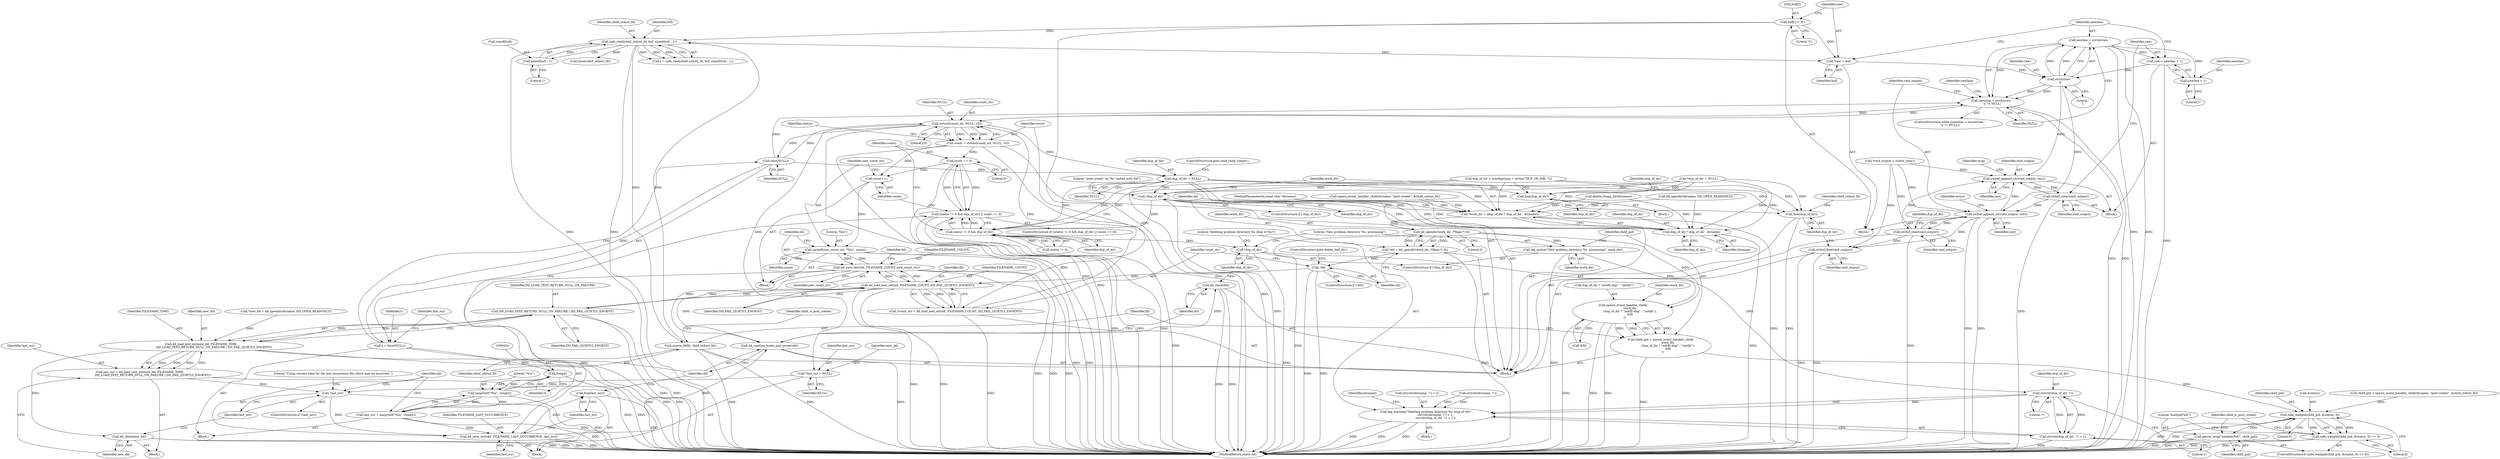 digraph "0_abrt_8939398b82006ba1fec4ed491339fc075f43fc7c_0@API" {
"1000224" [label="(Call,newline = strchr(raw, '\n'))"];
"1000226" [label="(Call,strchr(raw, '\n'))"];
"1000218" [label="(Call,*raw = buf)"];
"1000212" [label="(Call,buf[r] = '\0')"];
"1000200" [label="(Call,safe_read(child_stdout_fd, buf, sizeof(buf) - 1))"];
"1000469" [label="(Call,xmove_fd(fd, child_stdout_fd))"];
"1000203" [label="(Call,sizeof(buf) - 1)"];
"1000267" [label="(Call,raw = newline + 1)"];
"1000224" [label="(Call,newline = strchr(raw, '\n'))"];
"1000223" [label="(Call,(newline = strchr(raw, '\n')) != NULL)"];
"1000346" [label="(Call,strtoul(count_str, NULL, 10))"];
"1000344" [label="(Call,count = strtoul(count_str, NULL, 10))"];
"1000357" [label="(Call,count == 0)"];
"1000351" [label="(Call,(status != 0 && dup_of_dir) || count == 0)"];
"1000361" [label="(Call,count++)"];
"1000364" [label="(Call,sprintf(new_count_str, \"%lu\", count))"];
"1000368" [label="(Call,dd_save_text(dd, FILENAME_COUNT, new_count_str))"];
"1000339" [label="(Call,dd_load_text_ext(dd, FILENAME_COUNT, DD_FAIL_QUIETLY_ENOENT))"];
"1000337" [label="(Call,*count_str = dd_load_text_ext(dd, FILENAME_COUNT, DD_FAIL_QUIETLY_ENOENT))"];
"1000399" [label="(Call,DD_LOAD_TEXT_RETURN_NULL_ON_FAILURE | DD_FAIL_QUIETLY_ENOENT)"];
"1000396" [label="(Call,dd_load_text_ext(new_dd, FILENAME_TIME,\n                            DD_LOAD_TEXT_RETURN_NULL_ON_FAILURE | DD_FAIL_QUIETLY_ENOENT))"];
"1000394" [label="(Call,last_ocr = dd_load_text_ext(new_dd, FILENAME_TIME,\n                            DD_LOAD_TEXT_RETURN_NULL_ON_FAILURE | DD_FAIL_QUIETLY_ENOENT))"];
"1000409" [label="(Call,!last_ocr)"];
"1000426" [label="(Call,dd_save_text(dd, FILENAME_LAST_OCCURRENCE, last_ocr))"];
"1000430" [label="(Call,free(last_ocr))"];
"1000432" [label="(Call,dd_sanitize_mode_and_owner(dd))"];
"1000434" [label="(Call,dd_close(dd))"];
"1000402" [label="(Call,dd_close(new_dd))"];
"1000388" [label="(Call,*last_ocr = NULL)"];
"1000417" [label="(Call,time(NULL))"];
"1000415" [label="(Call,t = time(NULL))"];
"1000423" [label="(Call,(long)t)"];
"1000421" [label="(Call,xasprintf(\"%lu\", (long)t))"];
"1000419" [label="(Call,last_ocr = xasprintf(\"%lu\", (long)t))"];
"1000479" [label="(Call,dup_of_dir = NULL)"];
"1000256" [label="(Call,free(dup_of_dir))"];
"1000310" [label="(Call,!dup_of_dir)"];
"1000320" [label="(Call,*work_dir = (dup_of_dir ? dup_of_dir : dirname))"];
"1000329" [label="(Call,dd_opendir(work_dir, /*flags:*/ 0))"];
"1000327" [label="(Call,*dd = dd_opendir(work_dir, /*flags:*/ 0))"];
"1000333" [label="(Call,!dd)"];
"1000439" [label="(Call,log_notice(\"New problem directory %s, processing\", work_dir))"];
"1000461" [label="(Call,spawn_event_handler_child(\n                work_dir,\n                (dup_of_dir ? \"notify-dup\" : \"notify\"),\n                &fd\n    ))"];
"1000459" [label="(Call,child_pid = spawn_event_handler_child(\n                work_dir,\n                (dup_of_dir ? \"notify-dup\" : \"notify\"),\n                &fd\n    ))"];
"1000281" [label="(Call,safe_waitpid(child_pid, &status, 0))"];
"1000280" [label="(Call,safe_waitpid(child_pid, &status, 0) <= 0)"];
"1000287" [label="(Call,perror_msg(\"waitpid(%d)\", child_pid))"];
"1000322" [label="(Call,dup_of_dir ? dup_of_dir : dirname)"];
"1000352" [label="(Call,status != 0 && dup_of_dir)"];
"1000437" [label="(Call,!dup_of_dir)"];
"1000452" [label="(Call,strrchr(dup_of_dir, '/'))"];
"1000444" [label="(Call,log_warning(\"Deleting problem directory %s (dup of %s)\",\n                    strrchr(dirname, '/') + 1,\n                    strrchr(dup_of_dir, '/') + 1))"];
"1000451" [label="(Call,strrchr(dup_of_dir, '/') + 1)"];
"1000492" [label="(Call,free(dup_of_dir))"];
"1000269" [label="(Call,newline + 1)"];
"1000235" [label="(Call,strbuf_append_str(cmd_output, raw))"];
"1000265" [label="(Call,strbuf_clear(cmd_output))"];
"1000272" [label="(Call,strbuf_append_str(cmd_output, raw))"];
"1000475" [label="(Call,strbuf_clear(cmd_output))"];
"1000490" [label="(Call,strbuf_free(cmd_output))"];
"1000457" [label="(Identifier,dirname)"];
"1000287" [label="(Call,perror_msg(\"waitpid(%d)\", child_pid))"];
"1000333" [label="(Call,!dd)"];
"1000195" [label="(Identifier,errno)"];
"1000227" [label="(Identifier,raw)"];
"1000351" [label="(Call,(status != 0 && dup_of_dir) || count == 0)"];
"1000440" [label="(Literal,\"New problem directory %s, processing\")"];
"1000369" [label="(Identifier,dd)"];
"1000429" [label="(Identifier,last_ocr)"];
"1000345" [label="(Identifier,count)"];
"1000320" [label="(Call,*work_dir = (dup_of_dir ? dup_of_dir : dirname))"];
"1000328" [label="(Identifier,dd)"];
"1000395" [label="(Identifier,last_ocr)"];
"1000422" [label="(Literal,\"%lu\")"];
"1000346" [label="(Call,strtoul(count_str, NULL, 10))"];
"1000218" [label="(Call,*raw = buf)"];
"1000413" [label="(Literal,\"Using current time for the last occurrence file which may be incorrect.\")"];
"1000461" [label="(Call,spawn_event_handler_child(\n                work_dir,\n                (dup_of_dir ? \"notify-dup\" : \"notify\"),\n                &fd\n    ))"];
"1000397" [label="(Identifier,new_dd)"];
"1000463" [label="(Call,dup_of_dir ? \"notify-dup\" : \"notify\")"];
"1000354" [label="(Identifier,status)"];
"1000357" [label="(Call,count == 0)"];
"1000259" [label="(Identifier,dup_of_dir)"];
"1000219" [label="(Identifier,raw)"];
"1000240" [label="(Identifier,msg)"];
"1000334" [label="(Identifier,dd)"];
"1000410" [label="(Identifier,last_ocr)"];
"1000281" [label="(Call,safe_waitpid(child_pid, &status, 0))"];
"1000272" [label="(Call,strbuf_append_str(cmd_output, raw))"];
"1000204" [label="(Call,sizeof(buf))"];
"1000425" [label="(Identifier,t)"];
"1000478" [label="(Identifier,dup_of_dir)"];
"1000329" [label="(Call,dd_opendir(work_dir, /*flags:*/ 0))"];
"1000392" [label="(Identifier,new_dd)"];
"1000384" [label="(Call,dd_opendir(dirname, DD_OPEN_READONLY))"];
"1000498" [label="(MethodReturn,static int)"];
"1000420" [label="(Identifier,last_ocr)"];
"1000273" [label="(Identifier,cmd_output)"];
"1000350" [label="(ControlStructure,if ((status != 0 && dup_of_dir) || count == 0))"];
"1000482" [label="(ControlStructure,goto read_child_output;)"];
"1000481" [label="(Identifier,NULL)"];
"1000423" [label="(Call,(long)t)"];
"1000368" [label="(Call,dd_save_text(dd, FILENAME_COUNT, new_count_str))"];
"1000371" [label="(Identifier,new_count_str)"];
"1000447" [label="(Call,strrchr(dirname, '/'))"];
"1000467" [label="(Call,&fd)"];
"1000401" [label="(Identifier,DD_FAIL_QUIETLY_ENOENT)"];
"1000321" [label="(Identifier,work_dir)"];
"1000451" [label="(Call,strrchr(dup_of_dir, '/') + 1)"];
"1000203" [label="(Call,sizeof(buf) - 1)"];
"1000390" [label="(Identifier,NULL)"];
"1000441" [label="(Identifier,work_dir)"];
"1000361" [label="(Call,count++)"];
"1000236" [label="(Identifier,cmd_output)"];
"1000367" [label="(Identifier,count)"];
"1000342" [label="(Identifier,DD_FAIL_QUIETLY_ENOENT)"];
"1000491" [label="(Identifier,cmd_output)"];
"1000432" [label="(Call,dd_sanitize_mode_and_owner(dd))"];
"1000171" [label="(Call,child_pid = spawn_event_handler_child(dirname, \"post-create\", &child_stdout_fd))"];
"1000225" [label="(Identifier,newline)"];
"1000433" [label="(Identifier,dd)"];
"1000323" [label="(Identifier,dup_of_dir)"];
"1000493" [label="(Identifier,dup_of_dir)"];
"1000366" [label="(Literal,\"%lu\")"];
"1000353" [label="(Call,status != 0)"];
"1000476" [label="(Identifier,cmd_output)"];
"1000437" [label="(Call,!dup_of_dir)"];
"1000200" [label="(Call,safe_read(child_stdout_fd, buf, sizeof(buf) - 1))"];
"1000444" [label="(Call,log_warning(\"Deleting problem directory %s (dup of %s)\",\n                    strrchr(dirname, '/') + 1,\n                    strrchr(dup_of_dir, '/') + 1))"];
"1000267" [label="(Call,raw = newline + 1)"];
"1000348" [label="(Identifier,NULL)"];
"1000358" [label="(Identifier,count)"];
"1000285" [label="(Literal,0)"];
"1000288" [label="(Literal,\"waitpid(%d)\")"];
"1000337" [label="(Call,*count_str = dd_load_text_ext(dd, FILENAME_COUNT, DD_FAIL_QUIETLY_ENOENT))"];
"1000494" [label="(Call,close(child_stdout_fd))"];
"1000462" [label="(Identifier,work_dir)"];
"1000352" [label="(Call,status != 0 && dup_of_dir)"];
"1000382" [label="(Call,*new_dd = dd_opendir(dirname, DD_OPEN_READONLY))"];
"1000222" [label="(ControlStructure,while ((newline = strchr(raw, '\n')) != NULL))"];
"1000341" [label="(Identifier,FILENAME_COUNT)"];
"1000370" [label="(Identifier,FILENAME_COUNT)"];
"1000359" [label="(Literal,0)"];
"1000255" [label="(Block,)"];
"1000456" [label="(Call,delete_dump_dir(dirname))"];
"1000393" [label="(Block,)"];
"1000431" [label="(Identifier,last_ocr)"];
"1000400" [label="(Identifier,DD_LOAD_TEXT_RETURN_NULL_ON_FAILURE)"];
"1000376" [label="(Identifier,dd)"];
"1000417" [label="(Call,time(NULL))"];
"1000430" [label="(Call,free(last_ocr))"];
"1000415" [label="(Call,t = time(NULL))"];
"1000314" [label="(Literal,\"'post-create' on '%s' exited with %d\")"];
"1000344" [label="(Call,count = strtoul(count_str, NULL, 10))"];
"1000339" [label="(Call,dd_load_text_ext(dd, FILENAME_COUNT, DD_FAIL_QUIETLY_ENOENT))"];
"1000268" [label="(Identifier,raw)"];
"1000479" [label="(Call,dup_of_dir = NULL)"];
"1000274" [label="(Identifier,raw)"];
"1000280" [label="(Call,safe_waitpid(child_pid, &status, 0) <= 0)"];
"1000443" [label="(Block,)"];
"1000416" [label="(Identifier,t)"];
"1000362" [label="(Identifier,count)"];
"1000330" [label="(Identifier,work_dir)"];
"1000402" [label="(Call,dd_close(new_dd))"];
"1000325" [label="(Identifier,dirname)"];
"1000446" [label="(Call,strrchr(dirname, '/') + 1)"];
"1000327" [label="(Call,*dd = dd_opendir(work_dir, /*flags:*/ 0))"];
"1000322" [label="(Call,dup_of_dir ? dup_of_dir : dirname)"];
"1000226" [label="(Call,strchr(raw, '\n'))"];
"1000206" [label="(Literal,1)"];
"1000233" [label="(Identifier,newline)"];
"1000237" [label="(Identifier,raw)"];
"1000389" [label="(Identifier,last_ocr)"];
"1000192" [label="(Block,)"];
"1000471" [label="(Identifier,child_stdout_fd)"];
"1000408" [label="(ControlStructure,if (!last_ocr))"];
"1000427" [label="(Identifier,dd)"];
"1000411" [label="(Block,)"];
"1000235" [label="(Call,strbuf_append_str(cmd_output, raw))"];
"1000257" [label="(Identifier,dup_of_dir)"];
"1000454" [label="(Literal,'/')"];
"1000265" [label="(Call,strbuf_clear(cmd_output))"];
"1000335" [label="(ControlStructure,goto delete_bad_dir;)"];
"1000439" [label="(Call,log_notice(\"New problem directory %s, processing\", work_dir))"];
"1000470" [label="(Identifier,fd)"];
"1000436" [label="(ControlStructure,if (!dup_of_dir))"];
"1000173" [label="(Call,spawn_event_handler_child(dirname, \"post-create\", &child_stdout_fd))"];
"1000356" [label="(Identifier,dup_of_dir)"];
"1000455" [label="(Literal,1)"];
"1000198" [label="(Call,r = safe_read(child_stdout_fd, buf, sizeof(buf) - 1))"];
"1000495" [label="(Identifier,child_stdout_fd)"];
"1000286" [label="(Literal,0)"];
"1000230" [label="(Block,)"];
"1000445" [label="(Literal,\"Deleting problem directory %s (dup of %s)\")"];
"1000338" [label="(Identifier,count_str)"];
"1000347" [label="(Identifier,count_str)"];
"1000349" [label="(Literal,10)"];
"1000490" [label="(Call,strbuf_free(cmd_output))"];
"1000469" [label="(Call,xmove_fd(fd, child_stdout_fd))"];
"1000279" [label="(ControlStructure,if (safe_waitpid(child_pid, &status, 0) <= 0))"];
"1000421" [label="(Call,xasprintf(\"%lu\", (long)t))"];
"1000331" [label="(Literal,0)"];
"1000403" [label="(Identifier,new_dd)"];
"1000434" [label="(Call,dd_close(dd))"];
"1000459" [label="(Call,child_pid = spawn_event_handler_child(\n                work_dir,\n                (dup_of_dir ? \"notify-dup\" : \"notify\"),\n                &fd\n    ))"];
"1000220" [label="(Identifier,buf)"];
"1000201" [label="(Identifier,child_stdout_fd)"];
"1000399" [label="(Call,DD_LOAD_TEXT_RETURN_NULL_ON_FAILURE | DD_FAIL_QUIETLY_ENOENT)"];
"1000269" [label="(Call,newline + 1)"];
"1000282" [label="(Identifier,child_pid)"];
"1000228" [label="(Literal,'\n')"];
"1000438" [label="(Identifier,dup_of_dir)"];
"1000309" [label="(ControlStructure,if (!dup_of_dir))"];
"1000380" [label="(Block,)"];
"1000340" [label="(Identifier,dd)"];
"1000229" [label="(Identifier,NULL)"];
"1000256" [label="(Call,free(dup_of_dir))"];
"1000365" [label="(Identifier,new_count_str)"];
"1000426" [label="(Call,dd_save_text(dd, FILENAME_LAST_OCCURRENCE, last_ocr))"];
"1000216" [label="(Literal,'\0')"];
"1000179" [label="(Call,*dup_of_dir = NULL)"];
"1000394" [label="(Call,last_ocr = dd_load_text_ext(new_dd, FILENAME_TIME,\n                            DD_LOAD_TEXT_RETURN_NULL_ON_FAILURE | DD_FAIL_QUIETLY_ENOENT))"];
"1000475" [label="(Call,strbuf_clear(cmd_output))"];
"1000409" [label="(Call,!last_ocr)"];
"1000224" [label="(Call,newline = strchr(raw, '\n'))"];
"1000364" [label="(Call,sprintf(new_count_str, \"%lu\", count))"];
"1000271" [label="(Literal,1)"];
"1000398" [label="(Identifier,FILENAME_TIME)"];
"1000360" [label="(Block,)"];
"1000311" [label="(Identifier,dup_of_dir)"];
"1000453" [label="(Identifier,dup_of_dir)"];
"1000270" [label="(Identifier,newline)"];
"1000419" [label="(Call,last_ocr = xasprintf(\"%lu\", (long)t))"];
"1000202" [label="(Identifier,buf)"];
"1000452" [label="(Call,strrchr(dup_of_dir, '/'))"];
"1000213" [label="(Call,buf[r])"];
"1000324" [label="(Identifier,dup_of_dir)"];
"1000473" [label="(Identifier,child_is_post_create)"];
"1000435" [label="(Identifier,dd)"];
"1000388" [label="(Call,*last_ocr = NULL)"];
"1000289" [label="(Identifier,child_pid)"];
"1000396" [label="(Call,dd_load_text_ext(new_dd, FILENAME_TIME,\n                            DD_LOAD_TEXT_RETURN_NULL_ON_FAILURE | DD_FAIL_QUIETLY_ENOENT))"];
"1000428" [label="(Identifier,FILENAME_LAST_OCCURRENCE)"];
"1000258" [label="(Call,dup_of_dir = xstrdup(msg + strlen(\"DUP_OF_DIR: \")))"];
"1000212" [label="(Call,buf[r] = '\0')"];
"1000132" [label="(MethodParameterIn,const char *dirname)"];
"1000292" [label="(Identifier,child_is_post_create)"];
"1000460" [label="(Identifier,child_pid)"];
"1000310" [label="(Call,!dup_of_dir)"];
"1000332" [label="(ControlStructure,if (!dd))"];
"1000492" [label="(Call,free(dup_of_dir))"];
"1000480" [label="(Identifier,dup_of_dir)"];
"1000283" [label="(Call,&status)"];
"1000266" [label="(Identifier,cmd_output)"];
"1000133" [label="(Block,)"];
"1000223" [label="(Call,(newline = strchr(raw, '\n')) != NULL)"];
"1000183" [label="(Call,*cmd_output = strbuf_new())"];
"1000418" [label="(Identifier,NULL)"];
"1000224" -> "1000223"  [label="AST: "];
"1000224" -> "1000226"  [label="CFG: "];
"1000225" -> "1000224"  [label="AST: "];
"1000226" -> "1000224"  [label="AST: "];
"1000229" -> "1000224"  [label="CFG: "];
"1000224" -> "1000498"  [label="DDG: "];
"1000224" -> "1000498"  [label="DDG: "];
"1000224" -> "1000223"  [label="DDG: "];
"1000226" -> "1000224"  [label="DDG: "];
"1000226" -> "1000224"  [label="DDG: "];
"1000224" -> "1000267"  [label="DDG: "];
"1000224" -> "1000269"  [label="DDG: "];
"1000226" -> "1000228"  [label="CFG: "];
"1000227" -> "1000226"  [label="AST: "];
"1000228" -> "1000226"  [label="AST: "];
"1000226" -> "1000223"  [label="DDG: "];
"1000226" -> "1000223"  [label="DDG: "];
"1000218" -> "1000226"  [label="DDG: "];
"1000267" -> "1000226"  [label="DDG: "];
"1000226" -> "1000235"  [label="DDG: "];
"1000226" -> "1000272"  [label="DDG: "];
"1000218" -> "1000192"  [label="AST: "];
"1000218" -> "1000220"  [label="CFG: "];
"1000219" -> "1000218"  [label="AST: "];
"1000220" -> "1000218"  [label="AST: "];
"1000225" -> "1000218"  [label="CFG: "];
"1000212" -> "1000218"  [label="DDG: "];
"1000200" -> "1000218"  [label="DDG: "];
"1000212" -> "1000192"  [label="AST: "];
"1000212" -> "1000216"  [label="CFG: "];
"1000213" -> "1000212"  [label="AST: "];
"1000216" -> "1000212"  [label="AST: "];
"1000219" -> "1000212"  [label="CFG: "];
"1000212" -> "1000498"  [label="DDG: "];
"1000212" -> "1000200"  [label="DDG: "];
"1000200" -> "1000198"  [label="AST: "];
"1000200" -> "1000203"  [label="CFG: "];
"1000201" -> "1000200"  [label="AST: "];
"1000202" -> "1000200"  [label="AST: "];
"1000203" -> "1000200"  [label="AST: "];
"1000198" -> "1000200"  [label="CFG: "];
"1000200" -> "1000498"  [label="DDG: "];
"1000200" -> "1000498"  [label="DDG: "];
"1000200" -> "1000198"  [label="DDG: "];
"1000200" -> "1000198"  [label="DDG: "];
"1000200" -> "1000198"  [label="DDG: "];
"1000469" -> "1000200"  [label="DDG: "];
"1000203" -> "1000200"  [label="DDG: "];
"1000200" -> "1000469"  [label="DDG: "];
"1000200" -> "1000494"  [label="DDG: "];
"1000469" -> "1000133"  [label="AST: "];
"1000469" -> "1000471"  [label="CFG: "];
"1000470" -> "1000469"  [label="AST: "];
"1000471" -> "1000469"  [label="AST: "];
"1000473" -> "1000469"  [label="CFG: "];
"1000469" -> "1000498"  [label="DDG: "];
"1000469" -> "1000498"  [label="DDG: "];
"1000203" -> "1000206"  [label="CFG: "];
"1000204" -> "1000203"  [label="AST: "];
"1000206" -> "1000203"  [label="AST: "];
"1000267" -> "1000230"  [label="AST: "];
"1000267" -> "1000269"  [label="CFG: "];
"1000268" -> "1000267"  [label="AST: "];
"1000269" -> "1000267"  [label="AST: "];
"1000225" -> "1000267"  [label="CFG: "];
"1000267" -> "1000498"  [label="DDG: "];
"1000223" -> "1000222"  [label="AST: "];
"1000223" -> "1000229"  [label="CFG: "];
"1000229" -> "1000223"  [label="AST: "];
"1000233" -> "1000223"  [label="CFG: "];
"1000273" -> "1000223"  [label="CFG: "];
"1000223" -> "1000498"  [label="DDG: "];
"1000223" -> "1000498"  [label="DDG: "];
"1000346" -> "1000223"  [label="DDG: "];
"1000417" -> "1000223"  [label="DDG: "];
"1000223" -> "1000346"  [label="DDG: "];
"1000346" -> "1000344"  [label="AST: "];
"1000346" -> "1000349"  [label="CFG: "];
"1000347" -> "1000346"  [label="AST: "];
"1000348" -> "1000346"  [label="AST: "];
"1000349" -> "1000346"  [label="AST: "];
"1000344" -> "1000346"  [label="CFG: "];
"1000346" -> "1000498"  [label="DDG: "];
"1000346" -> "1000344"  [label="DDG: "];
"1000346" -> "1000344"  [label="DDG: "];
"1000346" -> "1000344"  [label="DDG: "];
"1000337" -> "1000346"  [label="DDG: "];
"1000417" -> "1000346"  [label="DDG: "];
"1000346" -> "1000388"  [label="DDG: "];
"1000346" -> "1000417"  [label="DDG: "];
"1000346" -> "1000479"  [label="DDG: "];
"1000344" -> "1000133"  [label="AST: "];
"1000345" -> "1000344"  [label="AST: "];
"1000354" -> "1000344"  [label="CFG: "];
"1000344" -> "1000498"  [label="DDG: "];
"1000344" -> "1000498"  [label="DDG: "];
"1000344" -> "1000357"  [label="DDG: "];
"1000344" -> "1000361"  [label="DDG: "];
"1000357" -> "1000351"  [label="AST: "];
"1000357" -> "1000359"  [label="CFG: "];
"1000358" -> "1000357"  [label="AST: "];
"1000359" -> "1000357"  [label="AST: "];
"1000351" -> "1000357"  [label="CFG: "];
"1000357" -> "1000498"  [label="DDG: "];
"1000357" -> "1000351"  [label="DDG: "];
"1000357" -> "1000351"  [label="DDG: "];
"1000357" -> "1000361"  [label="DDG: "];
"1000351" -> "1000350"  [label="AST: "];
"1000351" -> "1000352"  [label="CFG: "];
"1000352" -> "1000351"  [label="AST: "];
"1000362" -> "1000351"  [label="CFG: "];
"1000433" -> "1000351"  [label="CFG: "];
"1000351" -> "1000498"  [label="DDG: "];
"1000351" -> "1000498"  [label="DDG: "];
"1000351" -> "1000498"  [label="DDG: "];
"1000352" -> "1000351"  [label="DDG: "];
"1000352" -> "1000351"  [label="DDG: "];
"1000361" -> "1000360"  [label="AST: "];
"1000361" -> "1000362"  [label="CFG: "];
"1000362" -> "1000361"  [label="AST: "];
"1000365" -> "1000361"  [label="CFG: "];
"1000361" -> "1000364"  [label="DDG: "];
"1000364" -> "1000360"  [label="AST: "];
"1000364" -> "1000367"  [label="CFG: "];
"1000365" -> "1000364"  [label="AST: "];
"1000366" -> "1000364"  [label="AST: "];
"1000367" -> "1000364"  [label="AST: "];
"1000369" -> "1000364"  [label="CFG: "];
"1000364" -> "1000498"  [label="DDG: "];
"1000364" -> "1000498"  [label="DDG: "];
"1000368" -> "1000364"  [label="DDG: "];
"1000364" -> "1000368"  [label="DDG: "];
"1000368" -> "1000360"  [label="AST: "];
"1000368" -> "1000371"  [label="CFG: "];
"1000369" -> "1000368"  [label="AST: "];
"1000370" -> "1000368"  [label="AST: "];
"1000371" -> "1000368"  [label="AST: "];
"1000376" -> "1000368"  [label="CFG: "];
"1000368" -> "1000498"  [label="DDG: "];
"1000368" -> "1000498"  [label="DDG: "];
"1000368" -> "1000498"  [label="DDG: "];
"1000368" -> "1000339"  [label="DDG: "];
"1000339" -> "1000368"  [label="DDG: "];
"1000339" -> "1000368"  [label="DDG: "];
"1000368" -> "1000426"  [label="DDG: "];
"1000368" -> "1000432"  [label="DDG: "];
"1000339" -> "1000337"  [label="AST: "];
"1000339" -> "1000342"  [label="CFG: "];
"1000340" -> "1000339"  [label="AST: "];
"1000341" -> "1000339"  [label="AST: "];
"1000342" -> "1000339"  [label="AST: "];
"1000337" -> "1000339"  [label="CFG: "];
"1000339" -> "1000498"  [label="DDG: "];
"1000339" -> "1000498"  [label="DDG: "];
"1000339" -> "1000337"  [label="DDG: "];
"1000339" -> "1000337"  [label="DDG: "];
"1000339" -> "1000337"  [label="DDG: "];
"1000333" -> "1000339"  [label="DDG: "];
"1000399" -> "1000339"  [label="DDG: "];
"1000339" -> "1000399"  [label="DDG: "];
"1000339" -> "1000432"  [label="DDG: "];
"1000337" -> "1000133"  [label="AST: "];
"1000338" -> "1000337"  [label="AST: "];
"1000345" -> "1000337"  [label="CFG: "];
"1000337" -> "1000498"  [label="DDG: "];
"1000399" -> "1000396"  [label="AST: "];
"1000399" -> "1000401"  [label="CFG: "];
"1000400" -> "1000399"  [label="AST: "];
"1000401" -> "1000399"  [label="AST: "];
"1000396" -> "1000399"  [label="CFG: "];
"1000399" -> "1000498"  [label="DDG: "];
"1000399" -> "1000498"  [label="DDG: "];
"1000399" -> "1000396"  [label="DDG: "];
"1000399" -> "1000396"  [label="DDG: "];
"1000396" -> "1000394"  [label="AST: "];
"1000397" -> "1000396"  [label="AST: "];
"1000398" -> "1000396"  [label="AST: "];
"1000394" -> "1000396"  [label="CFG: "];
"1000396" -> "1000498"  [label="DDG: "];
"1000396" -> "1000498"  [label="DDG: "];
"1000396" -> "1000394"  [label="DDG: "];
"1000396" -> "1000394"  [label="DDG: "];
"1000396" -> "1000394"  [label="DDG: "];
"1000382" -> "1000396"  [label="DDG: "];
"1000396" -> "1000402"  [label="DDG: "];
"1000394" -> "1000393"  [label="AST: "];
"1000395" -> "1000394"  [label="AST: "];
"1000403" -> "1000394"  [label="CFG: "];
"1000394" -> "1000498"  [label="DDG: "];
"1000394" -> "1000409"  [label="DDG: "];
"1000409" -> "1000408"  [label="AST: "];
"1000409" -> "1000410"  [label="CFG: "];
"1000410" -> "1000409"  [label="AST: "];
"1000413" -> "1000409"  [label="CFG: "];
"1000427" -> "1000409"  [label="CFG: "];
"1000409" -> "1000498"  [label="DDG: "];
"1000388" -> "1000409"  [label="DDG: "];
"1000409" -> "1000426"  [label="DDG: "];
"1000426" -> "1000380"  [label="AST: "];
"1000426" -> "1000429"  [label="CFG: "];
"1000427" -> "1000426"  [label="AST: "];
"1000428" -> "1000426"  [label="AST: "];
"1000429" -> "1000426"  [label="AST: "];
"1000431" -> "1000426"  [label="CFG: "];
"1000426" -> "1000498"  [label="DDG: "];
"1000426" -> "1000498"  [label="DDG: "];
"1000419" -> "1000426"  [label="DDG: "];
"1000426" -> "1000430"  [label="DDG: "];
"1000426" -> "1000432"  [label="DDG: "];
"1000430" -> "1000380"  [label="AST: "];
"1000430" -> "1000431"  [label="CFG: "];
"1000431" -> "1000430"  [label="AST: "];
"1000433" -> "1000430"  [label="CFG: "];
"1000430" -> "1000498"  [label="DDG: "];
"1000432" -> "1000133"  [label="AST: "];
"1000432" -> "1000433"  [label="CFG: "];
"1000433" -> "1000432"  [label="AST: "];
"1000435" -> "1000432"  [label="CFG: "];
"1000432" -> "1000498"  [label="DDG: "];
"1000432" -> "1000434"  [label="DDG: "];
"1000434" -> "1000133"  [label="AST: "];
"1000434" -> "1000435"  [label="CFG: "];
"1000435" -> "1000434"  [label="AST: "];
"1000438" -> "1000434"  [label="CFG: "];
"1000434" -> "1000498"  [label="DDG: "];
"1000434" -> "1000498"  [label="DDG: "];
"1000402" -> "1000393"  [label="AST: "];
"1000402" -> "1000403"  [label="CFG: "];
"1000403" -> "1000402"  [label="AST: "];
"1000410" -> "1000402"  [label="CFG: "];
"1000402" -> "1000498"  [label="DDG: "];
"1000402" -> "1000498"  [label="DDG: "];
"1000388" -> "1000380"  [label="AST: "];
"1000388" -> "1000390"  [label="CFG: "];
"1000389" -> "1000388"  [label="AST: "];
"1000390" -> "1000388"  [label="AST: "];
"1000392" -> "1000388"  [label="CFG: "];
"1000417" -> "1000415"  [label="AST: "];
"1000417" -> "1000418"  [label="CFG: "];
"1000418" -> "1000417"  [label="AST: "];
"1000415" -> "1000417"  [label="CFG: "];
"1000417" -> "1000415"  [label="DDG: "];
"1000417" -> "1000479"  [label="DDG: "];
"1000415" -> "1000411"  [label="AST: "];
"1000416" -> "1000415"  [label="AST: "];
"1000420" -> "1000415"  [label="CFG: "];
"1000415" -> "1000498"  [label="DDG: "];
"1000415" -> "1000423"  [label="DDG: "];
"1000423" -> "1000421"  [label="AST: "];
"1000423" -> "1000425"  [label="CFG: "];
"1000424" -> "1000423"  [label="AST: "];
"1000425" -> "1000423"  [label="AST: "];
"1000421" -> "1000423"  [label="CFG: "];
"1000423" -> "1000498"  [label="DDG: "];
"1000423" -> "1000421"  [label="DDG: "];
"1000421" -> "1000419"  [label="AST: "];
"1000422" -> "1000421"  [label="AST: "];
"1000419" -> "1000421"  [label="CFG: "];
"1000421" -> "1000498"  [label="DDG: "];
"1000421" -> "1000419"  [label="DDG: "];
"1000421" -> "1000419"  [label="DDG: "];
"1000419" -> "1000411"  [label="AST: "];
"1000420" -> "1000419"  [label="AST: "];
"1000427" -> "1000419"  [label="CFG: "];
"1000419" -> "1000498"  [label="DDG: "];
"1000479" -> "1000133"  [label="AST: "];
"1000479" -> "1000481"  [label="CFG: "];
"1000480" -> "1000479"  [label="AST: "];
"1000481" -> "1000479"  [label="AST: "];
"1000482" -> "1000479"  [label="CFG: "];
"1000479" -> "1000498"  [label="DDG: "];
"1000479" -> "1000256"  [label="DDG: "];
"1000479" -> "1000310"  [label="DDG: "];
"1000479" -> "1000320"  [label="DDG: "];
"1000479" -> "1000322"  [label="DDG: "];
"1000479" -> "1000352"  [label="DDG: "];
"1000479" -> "1000492"  [label="DDG: "];
"1000256" -> "1000255"  [label="AST: "];
"1000256" -> "1000257"  [label="CFG: "];
"1000257" -> "1000256"  [label="AST: "];
"1000259" -> "1000256"  [label="CFG: "];
"1000258" -> "1000256"  [label="DDG: "];
"1000179" -> "1000256"  [label="DDG: "];
"1000310" -> "1000309"  [label="AST: "];
"1000310" -> "1000311"  [label="CFG: "];
"1000311" -> "1000310"  [label="AST: "];
"1000314" -> "1000310"  [label="CFG: "];
"1000321" -> "1000310"  [label="CFG: "];
"1000310" -> "1000498"  [label="DDG: "];
"1000258" -> "1000310"  [label="DDG: "];
"1000179" -> "1000310"  [label="DDG: "];
"1000310" -> "1000320"  [label="DDG: "];
"1000310" -> "1000322"  [label="DDG: "];
"1000310" -> "1000352"  [label="DDG: "];
"1000310" -> "1000492"  [label="DDG: "];
"1000320" -> "1000133"  [label="AST: "];
"1000320" -> "1000322"  [label="CFG: "];
"1000321" -> "1000320"  [label="AST: "];
"1000322" -> "1000320"  [label="AST: "];
"1000328" -> "1000320"  [label="CFG: "];
"1000320" -> "1000498"  [label="DDG: "];
"1000258" -> "1000320"  [label="DDG: "];
"1000179" -> "1000320"  [label="DDG: "];
"1000456" -> "1000320"  [label="DDG: "];
"1000173" -> "1000320"  [label="DDG: "];
"1000384" -> "1000320"  [label="DDG: "];
"1000132" -> "1000320"  [label="DDG: "];
"1000320" -> "1000329"  [label="DDG: "];
"1000329" -> "1000327"  [label="AST: "];
"1000329" -> "1000331"  [label="CFG: "];
"1000330" -> "1000329"  [label="AST: "];
"1000331" -> "1000329"  [label="AST: "];
"1000327" -> "1000329"  [label="CFG: "];
"1000329" -> "1000498"  [label="DDG: "];
"1000329" -> "1000327"  [label="DDG: "];
"1000329" -> "1000327"  [label="DDG: "];
"1000329" -> "1000439"  [label="DDG: "];
"1000329" -> "1000461"  [label="DDG: "];
"1000327" -> "1000133"  [label="AST: "];
"1000328" -> "1000327"  [label="AST: "];
"1000334" -> "1000327"  [label="CFG: "];
"1000327" -> "1000498"  [label="DDG: "];
"1000327" -> "1000333"  [label="DDG: "];
"1000333" -> "1000332"  [label="AST: "];
"1000333" -> "1000334"  [label="CFG: "];
"1000334" -> "1000333"  [label="AST: "];
"1000335" -> "1000333"  [label="CFG: "];
"1000338" -> "1000333"  [label="CFG: "];
"1000333" -> "1000498"  [label="DDG: "];
"1000333" -> "1000498"  [label="DDG: "];
"1000439" -> "1000436"  [label="AST: "];
"1000439" -> "1000441"  [label="CFG: "];
"1000440" -> "1000439"  [label="AST: "];
"1000441" -> "1000439"  [label="AST: "];
"1000460" -> "1000439"  [label="CFG: "];
"1000439" -> "1000498"  [label="DDG: "];
"1000439" -> "1000461"  [label="DDG: "];
"1000461" -> "1000459"  [label="AST: "];
"1000461" -> "1000467"  [label="CFG: "];
"1000462" -> "1000461"  [label="AST: "];
"1000463" -> "1000461"  [label="AST: "];
"1000467" -> "1000461"  [label="AST: "];
"1000459" -> "1000461"  [label="CFG: "];
"1000461" -> "1000498"  [label="DDG: "];
"1000461" -> "1000498"  [label="DDG: "];
"1000461" -> "1000498"  [label="DDG: "];
"1000461" -> "1000459"  [label="DDG: "];
"1000461" -> "1000459"  [label="DDG: "];
"1000461" -> "1000459"  [label="DDG: "];
"1000459" -> "1000133"  [label="AST: "];
"1000460" -> "1000459"  [label="AST: "];
"1000470" -> "1000459"  [label="CFG: "];
"1000459" -> "1000498"  [label="DDG: "];
"1000459" -> "1000281"  [label="DDG: "];
"1000281" -> "1000280"  [label="AST: "];
"1000281" -> "1000285"  [label="CFG: "];
"1000282" -> "1000281"  [label="AST: "];
"1000283" -> "1000281"  [label="AST: "];
"1000285" -> "1000281"  [label="AST: "];
"1000286" -> "1000281"  [label="CFG: "];
"1000281" -> "1000498"  [label="DDG: "];
"1000281" -> "1000498"  [label="DDG: "];
"1000281" -> "1000280"  [label="DDG: "];
"1000281" -> "1000280"  [label="DDG: "];
"1000281" -> "1000280"  [label="DDG: "];
"1000171" -> "1000281"  [label="DDG: "];
"1000281" -> "1000287"  [label="DDG: "];
"1000280" -> "1000279"  [label="AST: "];
"1000280" -> "1000286"  [label="CFG: "];
"1000286" -> "1000280"  [label="AST: "];
"1000288" -> "1000280"  [label="CFG: "];
"1000292" -> "1000280"  [label="CFG: "];
"1000280" -> "1000498"  [label="DDG: "];
"1000280" -> "1000498"  [label="DDG: "];
"1000287" -> "1000279"  [label="AST: "];
"1000287" -> "1000289"  [label="CFG: "];
"1000288" -> "1000287"  [label="AST: "];
"1000289" -> "1000287"  [label="AST: "];
"1000292" -> "1000287"  [label="CFG: "];
"1000287" -> "1000498"  [label="DDG: "];
"1000287" -> "1000498"  [label="DDG: "];
"1000322" -> "1000324"  [label="CFG: "];
"1000322" -> "1000325"  [label="CFG: "];
"1000323" -> "1000322"  [label="AST: "];
"1000324" -> "1000322"  [label="AST: "];
"1000325" -> "1000322"  [label="AST: "];
"1000322" -> "1000498"  [label="DDG: "];
"1000258" -> "1000322"  [label="DDG: "];
"1000179" -> "1000322"  [label="DDG: "];
"1000456" -> "1000322"  [label="DDG: "];
"1000173" -> "1000322"  [label="DDG: "];
"1000384" -> "1000322"  [label="DDG: "];
"1000132" -> "1000322"  [label="DDG: "];
"1000352" -> "1000353"  [label="CFG: "];
"1000352" -> "1000356"  [label="CFG: "];
"1000353" -> "1000352"  [label="AST: "];
"1000356" -> "1000352"  [label="AST: "];
"1000358" -> "1000352"  [label="CFG: "];
"1000352" -> "1000498"  [label="DDG: "];
"1000353" -> "1000352"  [label="DDG: "];
"1000353" -> "1000352"  [label="DDG: "];
"1000258" -> "1000352"  [label="DDG: "];
"1000179" -> "1000352"  [label="DDG: "];
"1000352" -> "1000437"  [label="DDG: "];
"1000437" -> "1000436"  [label="AST: "];
"1000437" -> "1000438"  [label="CFG: "];
"1000438" -> "1000437"  [label="AST: "];
"1000440" -> "1000437"  [label="CFG: "];
"1000445" -> "1000437"  [label="CFG: "];
"1000437" -> "1000498"  [label="DDG: "];
"1000437" -> "1000452"  [label="DDG: "];
"1000452" -> "1000451"  [label="AST: "];
"1000452" -> "1000454"  [label="CFG: "];
"1000453" -> "1000452"  [label="AST: "];
"1000454" -> "1000452"  [label="AST: "];
"1000455" -> "1000452"  [label="CFG: "];
"1000452" -> "1000444"  [label="DDG: "];
"1000452" -> "1000444"  [label="DDG: "];
"1000452" -> "1000451"  [label="DDG: "];
"1000452" -> "1000451"  [label="DDG: "];
"1000444" -> "1000443"  [label="AST: "];
"1000444" -> "1000451"  [label="CFG: "];
"1000445" -> "1000444"  [label="AST: "];
"1000446" -> "1000444"  [label="AST: "];
"1000451" -> "1000444"  [label="AST: "];
"1000457" -> "1000444"  [label="CFG: "];
"1000444" -> "1000498"  [label="DDG: "];
"1000444" -> "1000498"  [label="DDG: "];
"1000444" -> "1000498"  [label="DDG: "];
"1000447" -> "1000444"  [label="DDG: "];
"1000447" -> "1000444"  [label="DDG: "];
"1000451" -> "1000455"  [label="CFG: "];
"1000455" -> "1000451"  [label="AST: "];
"1000451" -> "1000498"  [label="DDG: "];
"1000492" -> "1000133"  [label="AST: "];
"1000492" -> "1000493"  [label="CFG: "];
"1000493" -> "1000492"  [label="AST: "];
"1000495" -> "1000492"  [label="CFG: "];
"1000492" -> "1000498"  [label="DDG: "];
"1000258" -> "1000492"  [label="DDG: "];
"1000179" -> "1000492"  [label="DDG: "];
"1000269" -> "1000271"  [label="CFG: "];
"1000270" -> "1000269"  [label="AST: "];
"1000271" -> "1000269"  [label="AST: "];
"1000235" -> "1000230"  [label="AST: "];
"1000235" -> "1000237"  [label="CFG: "];
"1000236" -> "1000235"  [label="AST: "];
"1000237" -> "1000235"  [label="AST: "];
"1000240" -> "1000235"  [label="CFG: "];
"1000183" -> "1000235"  [label="DDG: "];
"1000475" -> "1000235"  [label="DDG: "];
"1000265" -> "1000235"  [label="DDG: "];
"1000272" -> "1000235"  [label="DDG: "];
"1000235" -> "1000265"  [label="DDG: "];
"1000265" -> "1000230"  [label="AST: "];
"1000265" -> "1000266"  [label="CFG: "];
"1000266" -> "1000265"  [label="AST: "];
"1000268" -> "1000265"  [label="CFG: "];
"1000265" -> "1000498"  [label="DDG: "];
"1000265" -> "1000272"  [label="DDG: "];
"1000272" -> "1000192"  [label="AST: "];
"1000272" -> "1000274"  [label="CFG: "];
"1000273" -> "1000272"  [label="AST: "];
"1000274" -> "1000272"  [label="AST: "];
"1000195" -> "1000272"  [label="CFG: "];
"1000272" -> "1000498"  [label="DDG: "];
"1000272" -> "1000498"  [label="DDG: "];
"1000183" -> "1000272"  [label="DDG: "];
"1000475" -> "1000272"  [label="DDG: "];
"1000272" -> "1000475"  [label="DDG: "];
"1000272" -> "1000490"  [label="DDG: "];
"1000475" -> "1000133"  [label="AST: "];
"1000475" -> "1000476"  [label="CFG: "];
"1000476" -> "1000475"  [label="AST: "];
"1000478" -> "1000475"  [label="CFG: "];
"1000475" -> "1000498"  [label="DDG: "];
"1000183" -> "1000475"  [label="DDG: "];
"1000475" -> "1000490"  [label="DDG: "];
"1000490" -> "1000133"  [label="AST: "];
"1000490" -> "1000491"  [label="CFG: "];
"1000491" -> "1000490"  [label="AST: "];
"1000493" -> "1000490"  [label="CFG: "];
"1000490" -> "1000498"  [label="DDG: "];
"1000490" -> "1000498"  [label="DDG: "];
"1000183" -> "1000490"  [label="DDG: "];
}
